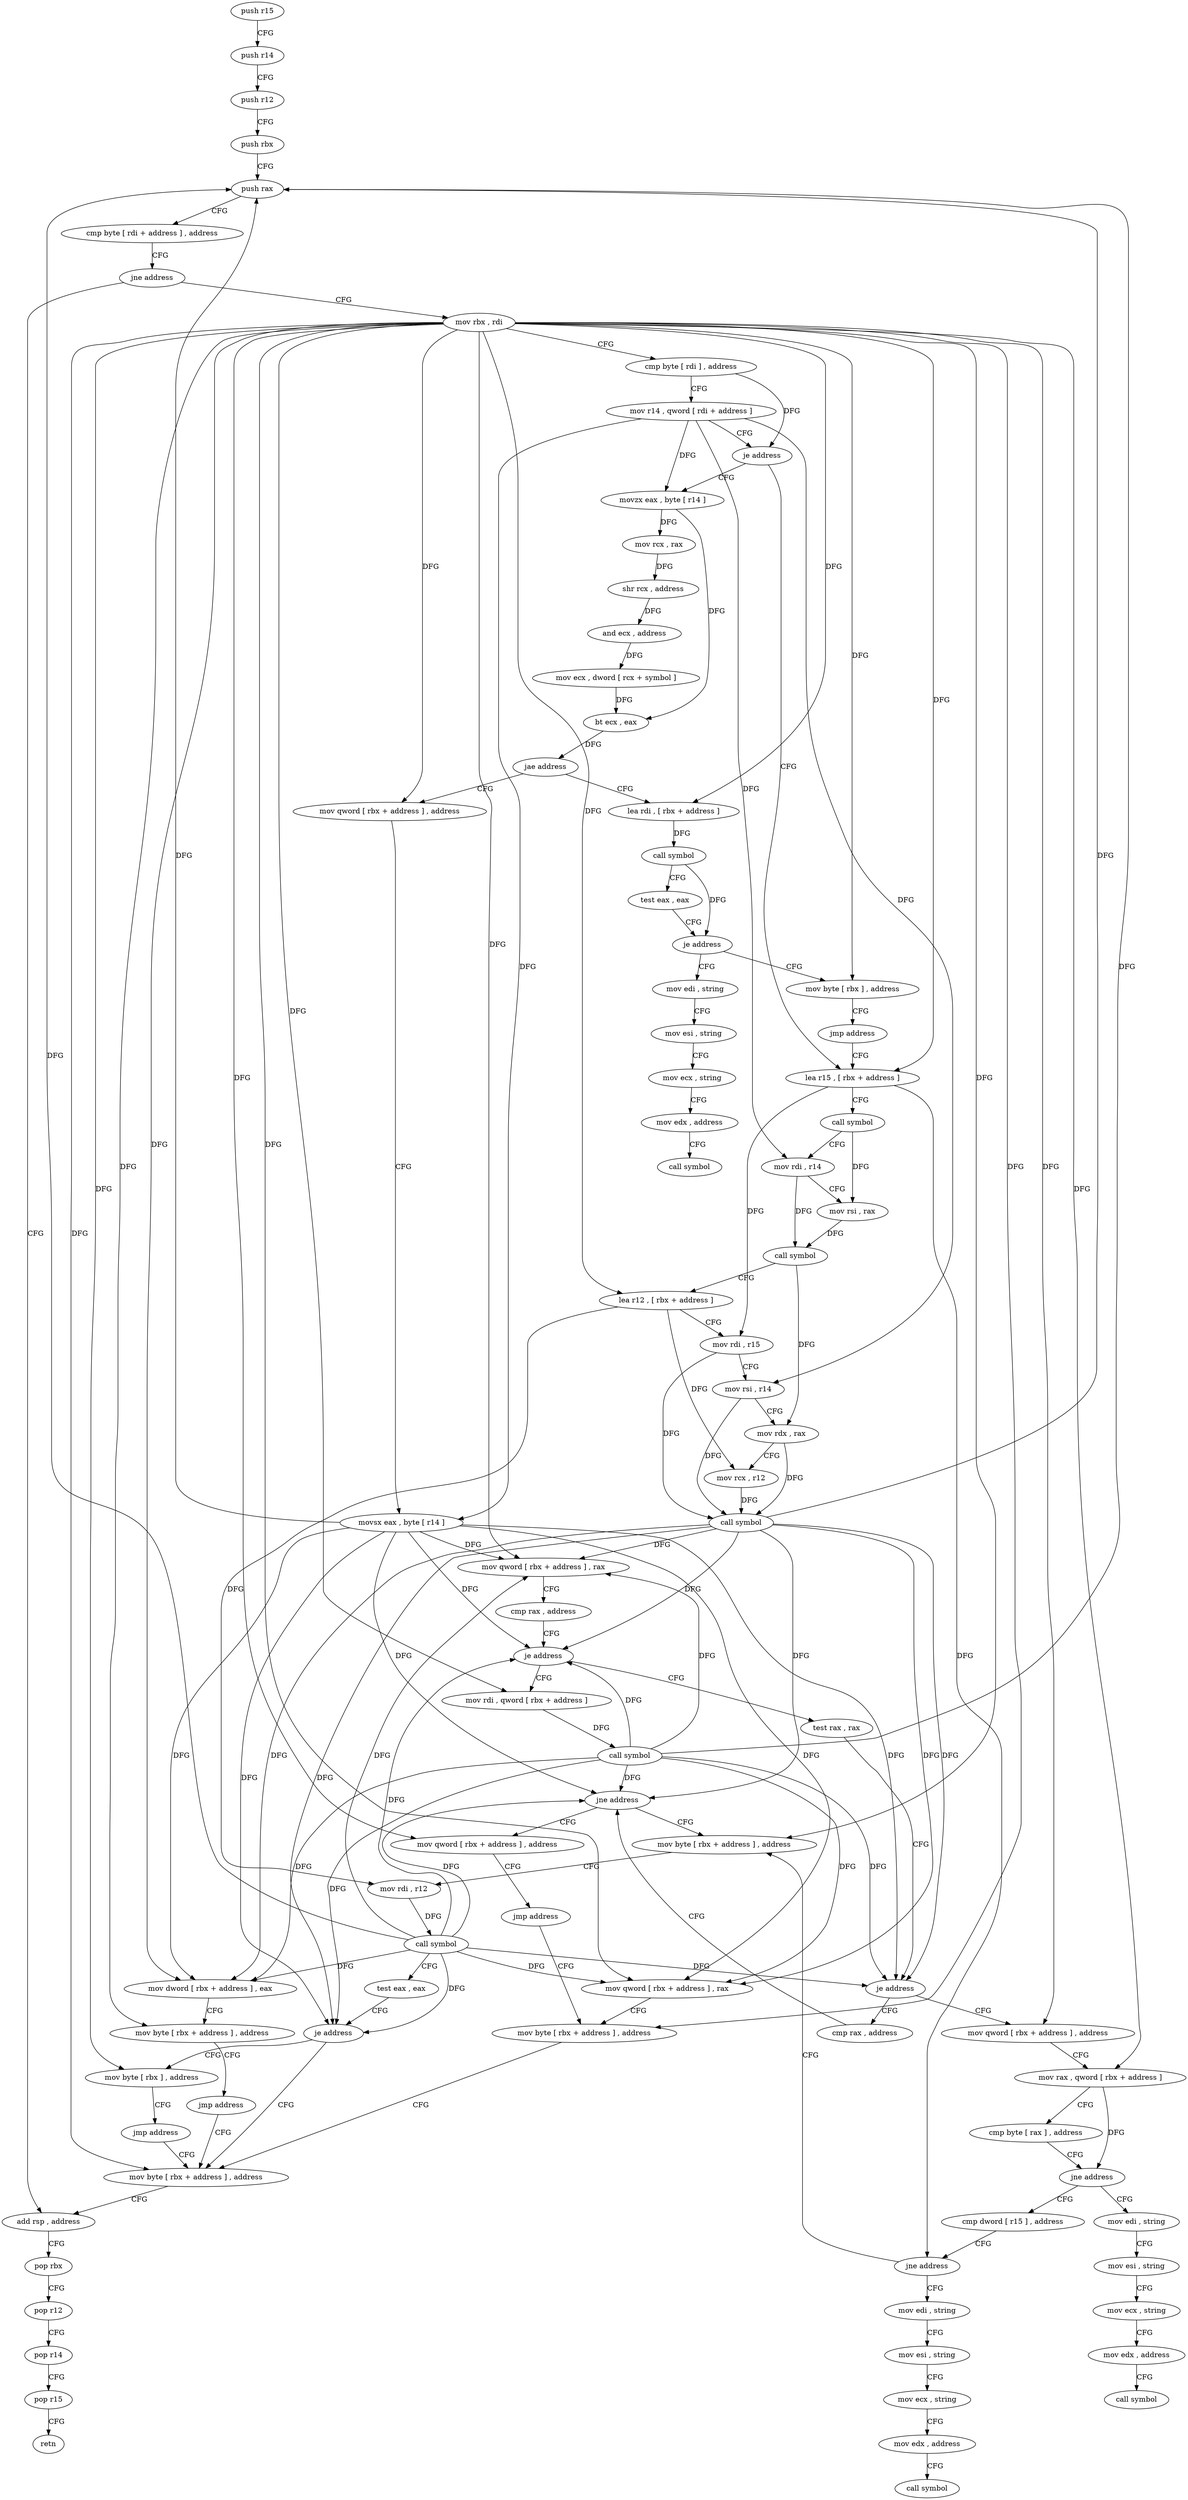 digraph "func" {
"4287664" [label = "push r15" ]
"4287666" [label = "push r14" ]
"4287668" [label = "push r12" ]
"4287670" [label = "push rbx" ]
"4287671" [label = "push rax" ]
"4287672" [label = "cmp byte [ rdi + address ] , address" ]
"4287676" [label = "jne address" ]
"4287877" [label = "add rsp , address" ]
"4287682" [label = "mov rbx , rdi" ]
"4287881" [label = "pop rbx" ]
"4287882" [label = "pop r12" ]
"4287884" [label = "pop r14" ]
"4287886" [label = "pop r15" ]
"4287888" [label = "retn" ]
"4287685" [label = "cmp byte [ rdi ] , address" ]
"4287688" [label = "mov r14 , qword [ rdi + address ]" ]
"4287692" [label = "je address" ]
"4287766" [label = "movzx eax , byte [ r14 ]" ]
"4287694" [label = "lea r15 , [ rbx + address ]" ]
"4287770" [label = "mov rcx , rax" ]
"4287773" [label = "shr rcx , address" ]
"4287777" [label = "and ecx , address" ]
"4287780" [label = "mov ecx , dword [ rcx + symbol ]" ]
"4287786" [label = "bt ecx , eax" ]
"4287789" [label = "jae address" ]
"4287889" [label = "lea rdi , [ rbx + address ]" ]
"4287791" [label = "mov qword [ rbx + address ] , address" ]
"4287698" [label = "call symbol" ]
"4287703" [label = "mov rdi , r14" ]
"4287706" [label = "mov rsi , rax" ]
"4287709" [label = "call symbol" ]
"4287714" [label = "lea r12 , [ rbx + address ]" ]
"4287718" [label = "mov rdi , r15" ]
"4287721" [label = "mov rsi , r14" ]
"4287724" [label = "mov rdx , rax" ]
"4287727" [label = "mov rcx , r12" ]
"4287730" [label = "call symbol" ]
"4287735" [label = "mov qword [ rbx + address ] , rax" ]
"4287739" [label = "cmp rax , address" ]
"4287743" [label = "je address" ]
"4287856" [label = "mov rdi , qword [ rbx + address ]" ]
"4287745" [label = "test rax , rax" ]
"4287893" [label = "call symbol" ]
"4287898" [label = "test eax , eax" ]
"4287900" [label = "je address" ]
"4287960" [label = "mov edi , string" ]
"4287902" [label = "mov byte [ rbx ] , address" ]
"4287799" [label = "movsx eax , byte [ r14 ]" ]
"4287803" [label = "mov dword [ rbx + address ] , eax" ]
"4287806" [label = "mov byte [ rbx + address ] , address" ]
"4287810" [label = "jmp address" ]
"4287873" [label = "mov byte [ rbx + address ] , address" ]
"4287860" [label = "call symbol" ]
"4287865" [label = "mov qword [ rbx + address ] , rax" ]
"4287869" [label = "mov byte [ rbx + address ] , address" ]
"4287748" [label = "je address" ]
"4287812" [label = "mov qword [ rbx + address ] , address" ]
"4287750" [label = "cmp rax , address" ]
"4287965" [label = "mov esi , string" ]
"4287970" [label = "mov ecx , string" ]
"4287975" [label = "mov edx , address" ]
"4287980" [label = "call symbol" ]
"4287905" [label = "jmp address" ]
"4287820" [label = "mov rax , qword [ rbx + address ]" ]
"4287824" [label = "cmp byte [ rax ] , address" ]
"4287827" [label = "jne address" ]
"4287910" [label = "mov edi , string" ]
"4287829" [label = "cmp dword [ r15 ] , address" ]
"4287754" [label = "jne address" ]
"4287835" [label = "mov byte [ rbx + address ] , address" ]
"4287756" [label = "mov qword [ rbx + address ] , address" ]
"4287915" [label = "mov esi , string" ]
"4287920" [label = "mov ecx , string" ]
"4287925" [label = "mov edx , address" ]
"4287930" [label = "call symbol" ]
"4287833" [label = "jne address" ]
"4287935" [label = "mov edi , string" ]
"4287839" [label = "mov rdi , r12" ]
"4287842" [label = "call symbol" ]
"4287847" [label = "test eax , eax" ]
"4287849" [label = "je address" ]
"4287851" [label = "mov byte [ rbx ] , address" ]
"4287764" [label = "jmp address" ]
"4287940" [label = "mov esi , string" ]
"4287945" [label = "mov ecx , string" ]
"4287950" [label = "mov edx , address" ]
"4287955" [label = "call symbol" ]
"4287854" [label = "jmp address" ]
"4287664" -> "4287666" [ label = "CFG" ]
"4287666" -> "4287668" [ label = "CFG" ]
"4287668" -> "4287670" [ label = "CFG" ]
"4287670" -> "4287671" [ label = "CFG" ]
"4287671" -> "4287672" [ label = "CFG" ]
"4287672" -> "4287676" [ label = "CFG" ]
"4287676" -> "4287877" [ label = "CFG" ]
"4287676" -> "4287682" [ label = "CFG" ]
"4287877" -> "4287881" [ label = "CFG" ]
"4287682" -> "4287685" [ label = "CFG" ]
"4287682" -> "4287694" [ label = "DFG" ]
"4287682" -> "4287714" [ label = "DFG" ]
"4287682" -> "4287735" [ label = "DFG" ]
"4287682" -> "4287889" [ label = "DFG" ]
"4287682" -> "4287791" [ label = "DFG" ]
"4287682" -> "4287803" [ label = "DFG" ]
"4287682" -> "4287806" [ label = "DFG" ]
"4287682" -> "4287856" [ label = "DFG" ]
"4287682" -> "4287865" [ label = "DFG" ]
"4287682" -> "4287902" [ label = "DFG" ]
"4287682" -> "4287873" [ label = "DFG" ]
"4287682" -> "4287869" [ label = "DFG" ]
"4287682" -> "4287812" [ label = "DFG" ]
"4287682" -> "4287820" [ label = "DFG" ]
"4287682" -> "4287835" [ label = "DFG" ]
"4287682" -> "4287756" [ label = "DFG" ]
"4287682" -> "4287851" [ label = "DFG" ]
"4287881" -> "4287882" [ label = "CFG" ]
"4287882" -> "4287884" [ label = "CFG" ]
"4287884" -> "4287886" [ label = "CFG" ]
"4287886" -> "4287888" [ label = "CFG" ]
"4287685" -> "4287688" [ label = "CFG" ]
"4287685" -> "4287692" [ label = "DFG" ]
"4287688" -> "4287692" [ label = "CFG" ]
"4287688" -> "4287766" [ label = "DFG" ]
"4287688" -> "4287703" [ label = "DFG" ]
"4287688" -> "4287721" [ label = "DFG" ]
"4287688" -> "4287799" [ label = "DFG" ]
"4287692" -> "4287766" [ label = "CFG" ]
"4287692" -> "4287694" [ label = "CFG" ]
"4287766" -> "4287770" [ label = "DFG" ]
"4287766" -> "4287786" [ label = "DFG" ]
"4287694" -> "4287698" [ label = "CFG" ]
"4287694" -> "4287718" [ label = "DFG" ]
"4287694" -> "4287833" [ label = "DFG" ]
"4287770" -> "4287773" [ label = "DFG" ]
"4287773" -> "4287777" [ label = "DFG" ]
"4287777" -> "4287780" [ label = "DFG" ]
"4287780" -> "4287786" [ label = "DFG" ]
"4287786" -> "4287789" [ label = "DFG" ]
"4287789" -> "4287889" [ label = "CFG" ]
"4287789" -> "4287791" [ label = "CFG" ]
"4287889" -> "4287893" [ label = "DFG" ]
"4287791" -> "4287799" [ label = "CFG" ]
"4287698" -> "4287703" [ label = "CFG" ]
"4287698" -> "4287706" [ label = "DFG" ]
"4287703" -> "4287706" [ label = "CFG" ]
"4287703" -> "4287709" [ label = "DFG" ]
"4287706" -> "4287709" [ label = "DFG" ]
"4287709" -> "4287714" [ label = "CFG" ]
"4287709" -> "4287724" [ label = "DFG" ]
"4287714" -> "4287718" [ label = "CFG" ]
"4287714" -> "4287727" [ label = "DFG" ]
"4287714" -> "4287839" [ label = "DFG" ]
"4287718" -> "4287721" [ label = "CFG" ]
"4287718" -> "4287730" [ label = "DFG" ]
"4287721" -> "4287724" [ label = "CFG" ]
"4287721" -> "4287730" [ label = "DFG" ]
"4287724" -> "4287727" [ label = "CFG" ]
"4287724" -> "4287730" [ label = "DFG" ]
"4287727" -> "4287730" [ label = "DFG" ]
"4287730" -> "4287735" [ label = "DFG" ]
"4287730" -> "4287671" [ label = "DFG" ]
"4287730" -> "4287743" [ label = "DFG" ]
"4287730" -> "4287803" [ label = "DFG" ]
"4287730" -> "4287865" [ label = "DFG" ]
"4287730" -> "4287748" [ label = "DFG" ]
"4287730" -> "4287754" [ label = "DFG" ]
"4287730" -> "4287849" [ label = "DFG" ]
"4287735" -> "4287739" [ label = "CFG" ]
"4287739" -> "4287743" [ label = "CFG" ]
"4287743" -> "4287856" [ label = "CFG" ]
"4287743" -> "4287745" [ label = "CFG" ]
"4287856" -> "4287860" [ label = "DFG" ]
"4287745" -> "4287748" [ label = "CFG" ]
"4287893" -> "4287898" [ label = "CFG" ]
"4287893" -> "4287900" [ label = "DFG" ]
"4287898" -> "4287900" [ label = "CFG" ]
"4287900" -> "4287960" [ label = "CFG" ]
"4287900" -> "4287902" [ label = "CFG" ]
"4287960" -> "4287965" [ label = "CFG" ]
"4287902" -> "4287905" [ label = "CFG" ]
"4287799" -> "4287803" [ label = "DFG" ]
"4287799" -> "4287671" [ label = "DFG" ]
"4287799" -> "4287735" [ label = "DFG" ]
"4287799" -> "4287743" [ label = "DFG" ]
"4287799" -> "4287865" [ label = "DFG" ]
"4287799" -> "4287748" [ label = "DFG" ]
"4287799" -> "4287754" [ label = "DFG" ]
"4287799" -> "4287849" [ label = "DFG" ]
"4287803" -> "4287806" [ label = "CFG" ]
"4287806" -> "4287810" [ label = "CFG" ]
"4287810" -> "4287873" [ label = "CFG" ]
"4287873" -> "4287877" [ label = "CFG" ]
"4287860" -> "4287865" [ label = "DFG" ]
"4287860" -> "4287671" [ label = "DFG" ]
"4287860" -> "4287735" [ label = "DFG" ]
"4287860" -> "4287743" [ label = "DFG" ]
"4287860" -> "4287803" [ label = "DFG" ]
"4287860" -> "4287748" [ label = "DFG" ]
"4287860" -> "4287754" [ label = "DFG" ]
"4287860" -> "4287849" [ label = "DFG" ]
"4287865" -> "4287869" [ label = "CFG" ]
"4287869" -> "4287873" [ label = "CFG" ]
"4287748" -> "4287812" [ label = "CFG" ]
"4287748" -> "4287750" [ label = "CFG" ]
"4287812" -> "4287820" [ label = "CFG" ]
"4287750" -> "4287754" [ label = "CFG" ]
"4287965" -> "4287970" [ label = "CFG" ]
"4287970" -> "4287975" [ label = "CFG" ]
"4287975" -> "4287980" [ label = "CFG" ]
"4287905" -> "4287694" [ label = "CFG" ]
"4287820" -> "4287824" [ label = "CFG" ]
"4287820" -> "4287827" [ label = "DFG" ]
"4287824" -> "4287827" [ label = "CFG" ]
"4287827" -> "4287910" [ label = "CFG" ]
"4287827" -> "4287829" [ label = "CFG" ]
"4287910" -> "4287915" [ label = "CFG" ]
"4287829" -> "4287833" [ label = "CFG" ]
"4287754" -> "4287835" [ label = "CFG" ]
"4287754" -> "4287756" [ label = "CFG" ]
"4287835" -> "4287839" [ label = "CFG" ]
"4287756" -> "4287764" [ label = "CFG" ]
"4287915" -> "4287920" [ label = "CFG" ]
"4287920" -> "4287925" [ label = "CFG" ]
"4287925" -> "4287930" [ label = "CFG" ]
"4287833" -> "4287935" [ label = "CFG" ]
"4287833" -> "4287835" [ label = "CFG" ]
"4287935" -> "4287940" [ label = "CFG" ]
"4287839" -> "4287842" [ label = "DFG" ]
"4287842" -> "4287847" [ label = "CFG" ]
"4287842" -> "4287671" [ label = "DFG" ]
"4287842" -> "4287735" [ label = "DFG" ]
"4287842" -> "4287743" [ label = "DFG" ]
"4287842" -> "4287803" [ label = "DFG" ]
"4287842" -> "4287865" [ label = "DFG" ]
"4287842" -> "4287748" [ label = "DFG" ]
"4287842" -> "4287754" [ label = "DFG" ]
"4287842" -> "4287849" [ label = "DFG" ]
"4287847" -> "4287849" [ label = "CFG" ]
"4287849" -> "4287873" [ label = "CFG" ]
"4287849" -> "4287851" [ label = "CFG" ]
"4287851" -> "4287854" [ label = "CFG" ]
"4287764" -> "4287869" [ label = "CFG" ]
"4287940" -> "4287945" [ label = "CFG" ]
"4287945" -> "4287950" [ label = "CFG" ]
"4287950" -> "4287955" [ label = "CFG" ]
"4287854" -> "4287873" [ label = "CFG" ]
}
